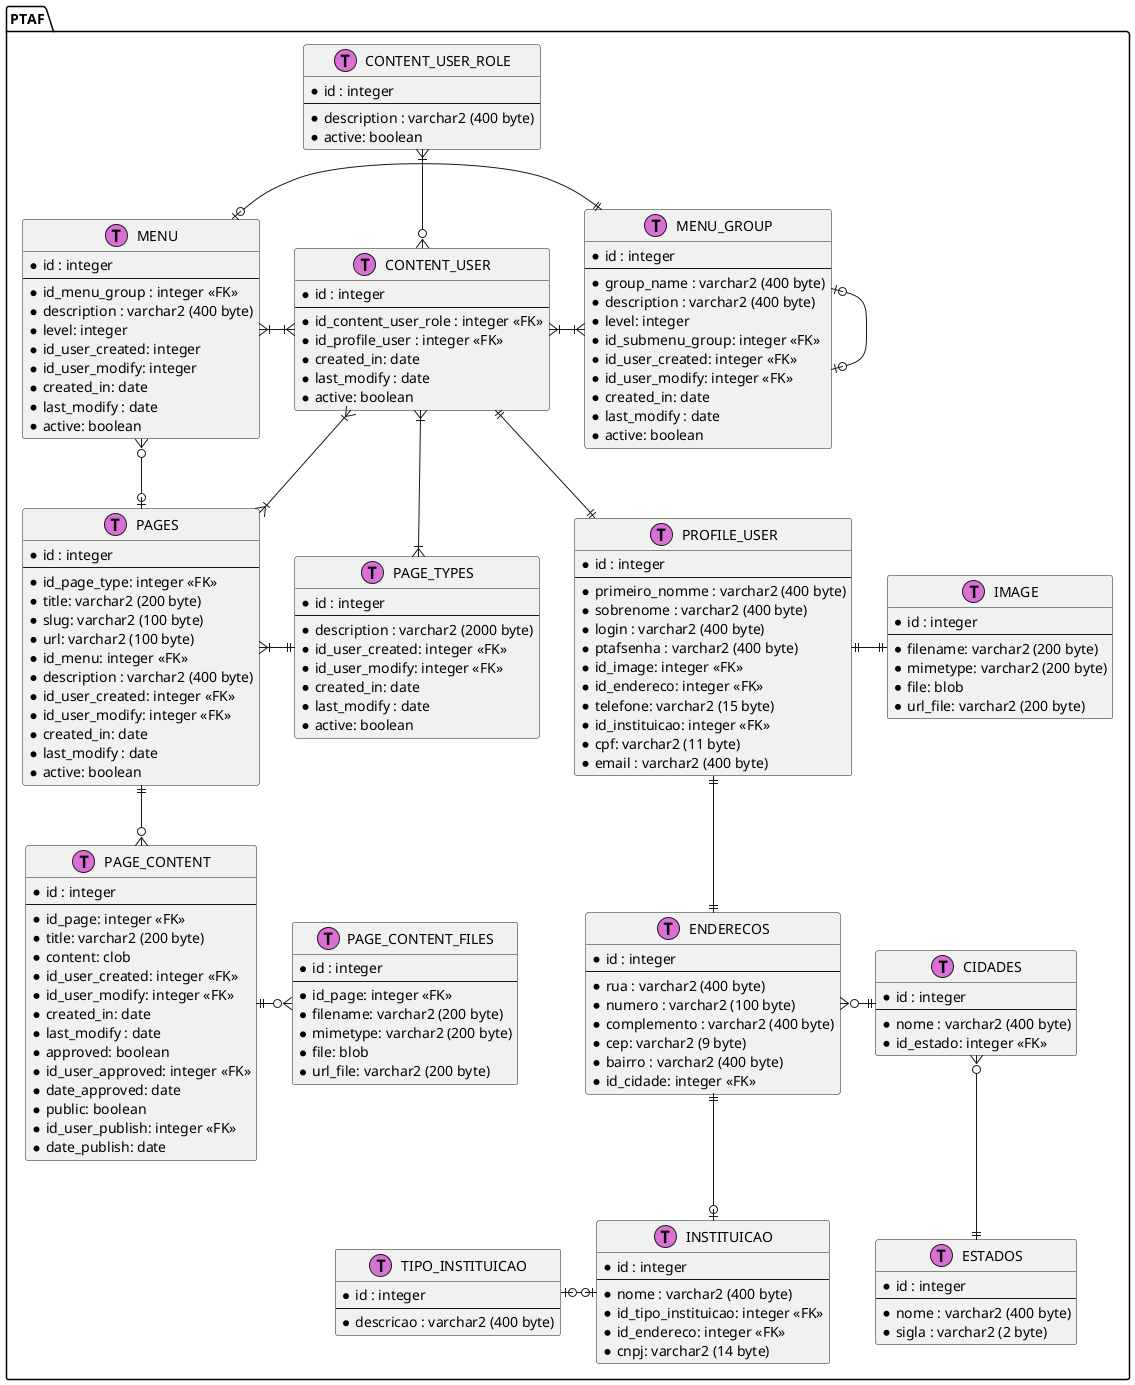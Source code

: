 ```plantuml
@startuml er

class PTAF.PAGE_TYPES << (T,orchid) >>{
*id : integer
--
*description : varchar2 (2000 byte)
*id_user_created: integer <<FK>>
*id_user_modify: integer <<FK>>
*created_in: date
*last_modify : date
*active: boolean
}

class PTAF.PAGES << (T,orchid) >>{
*id : integer
--
*id_page_type: integer <<FK>>
*title: varchar2 (200 byte)
*slug: varchar2 (100 byte)
*url: varchar2 (100 byte)
*id_menu: integer <<FK>>
*description : varchar2 (400 byte)
*id_user_created: integer <<FK>>
*id_user_modify: integer <<FK>>
*created_in: date
*last_modify : date
*active: boolean
}

class PTAF.PAGE_CONTENT << (T,orchid) >>{
*id : integer
--
*id_page: integer <<FK>>
*title: varchar2 (200 byte)
*content: clob
*id_user_created: integer <<FK>>
*id_user_modify: integer <<FK>>
*created_in: date
*last_modify : date
*approved: boolean
*id_user_approved: integer <<FK>>
*date_approved: date
*public: boolean
*id_user_publish: integer <<FK>>
*date_publish: date
}

class PTAF.PAGE_CONTENT_FILES << (T,orchid) >>{
*id : integer
--
*id_page: integer <<FK>>
*filename: varchar2 (200 byte)
*mimetype: varchar2 (200 byte)
*file: blob
*url_file: varchar2 (200 byte)
}

class PTAF.MENU_GROUP << (T,orchid) >>{
*id : integer
--
*group_name : varchar2 (400 byte)
*description : varchar2 (400 byte)
*level: integer
*id_submenu_group: integer <<FK>> 
*id_user_created: integer <<FK>>
*id_user_modify: integer <<FK>>
*created_in: date
*last_modify : date
*active: boolean
}

class PTAF.MENU << (T,orchid) >>{
*id : integer
--
*id_menu_group : integer <<FK>>
*description : varchar2 (400 byte)
*level: integer
*id_user_created: integer
*id_user_modify: integer
*created_in: date
*last_modify : date
*active: boolean
}

class PTAF.CONTENT_USER << (T,orchid) >>{
*id : integer
--
*id_content_user_role : integer <<FK>>
*id_profile_user : integer <<FK>>
*created_in: date
*last_modify : date
*active: boolean
}

class PTAF.CONTENT_USER_ROLE << (T,orchid) >>{
*id : integer
--
*description : varchar2 (400 byte)
*active: boolean
}

class PTAF.PROFILE_USER << (T,orchid) >>{
*id : integer
--
*primeiro_nomme : varchar2 (400 byte)
*sobrenome : varchar2 (400 byte)
*login : varchar2 (400 byte)
*ptafsenha : varchar2 (400 byte)
*id_image: integer <<FK>>
*id_endereco: integer <<FK>>
*telefone: varchar2 (15 byte)
*id_instituicao: integer <<FK>>
*cpf: varchar2 (11 byte)
*email : varchar2 (400 byte)
}

class PTAF.IMAGE << (T,orchid) >>{
*id : integer
--
*filename: varchar2 (200 byte)
*mimetype: varchar2 (200 byte)
*file: blob
*url_file: varchar2 (200 byte)
}

class PTAF.TIPO_INSTITUICAO << (T,orchid) >>{
*id : integer
--
*descricao : varchar2 (400 byte)
}

class PTAF.INSTITUICAO << (T,orchid) >>{
*id : integer
--
*nome : varchar2 (400 byte)
*id_tipo_instituicao: integer <<FK>>
*id_endereco: integer <<FK>>
*cnpj: varchar2 (14 byte)
}

class PTAF.ENDERECOS << (T,orchid) >>{
*id : integer
--
*rua : varchar2 (400 byte)
*numero : varchar2 (100 byte)
*complemento : varchar2 (400 byte)
*cep: varchar2 (9 byte)
*bairro : varchar2 (400 byte)
*id_cidade: integer <<FK>>
}

class PTAF.CIDADES << (T,orchid) >>{
*id : integer
--
*nome : varchar2 (400 byte)
*id_estado: integer <<FK>>
}

class PTAF.ESTADOS<< (T,orchid) >>{
*id : integer
--
*nome : varchar2 (400 byte)
*sigla : varchar2 (2 byte)
}

PTAF.PAGES }|-right-|| PTAF.PAGE_TYPES
PTAF.PAGES ||--o{  PTAF.PAGE_CONTENT
PTAF.PAGE_CONTENT ||-right-o{ PTAF.PAGE_CONTENT_FILES
PTAF.MENU_GROUP |o--o| PTAF.MENU_GROUP 
PTAF.MENU_GROUP ||-left-o| PTAF.MENU
PTAF.MENU }o-right-o| PTAF.PAGES
PTAF.CONTENT_USER_ROLE }|-down-o{ PTAF.CONTENT_USER
PTAF.CONTENT_USER ||-down-|| PTAF.PROFILE_USER
PTAF.MENU_GROUP }|-left-|{ PTAF.CONTENT_USER
PTAF.MENU }|-right-|{ PTAF.CONTENT_USER
PTAF.PAGES }|-up-|{ PTAF.CONTENT_USER
PTAF.PAGE_TYPES }|-up-|{ PTAF.CONTENT_USER
PTAF.TIPO_INSTITUICAO |o-right-o| PTAF.INSTITUICAO 
PTAF.ENDERECOS ||--o| PTAF.INSTITUICAO
PTAF.PROFILE_USER ||-down-|| PTAF.ENDERECOS
PTAF.PROFILE_USER ||-right-|| PTAF.IMAGE 
PTAF.CIDADES ||-left-o{ PTAF.ENDERECOS 
PTAF.ESTADOS ||-up-o{ PTAF.CIDADES

@enduml
```	
